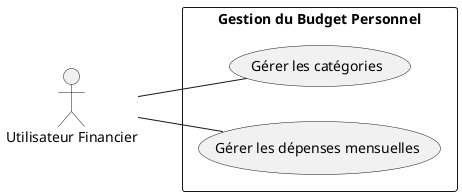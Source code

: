 @startuml
left to right direction

actor "Utilisateur Financier" as utilisateur

rectangle "Gestion du Budget Personnel" {
    utilisateur -- (Gérer les catégories)
    utilisateur -- (Gérer les dépenses mensuelles)
}

@enduml
